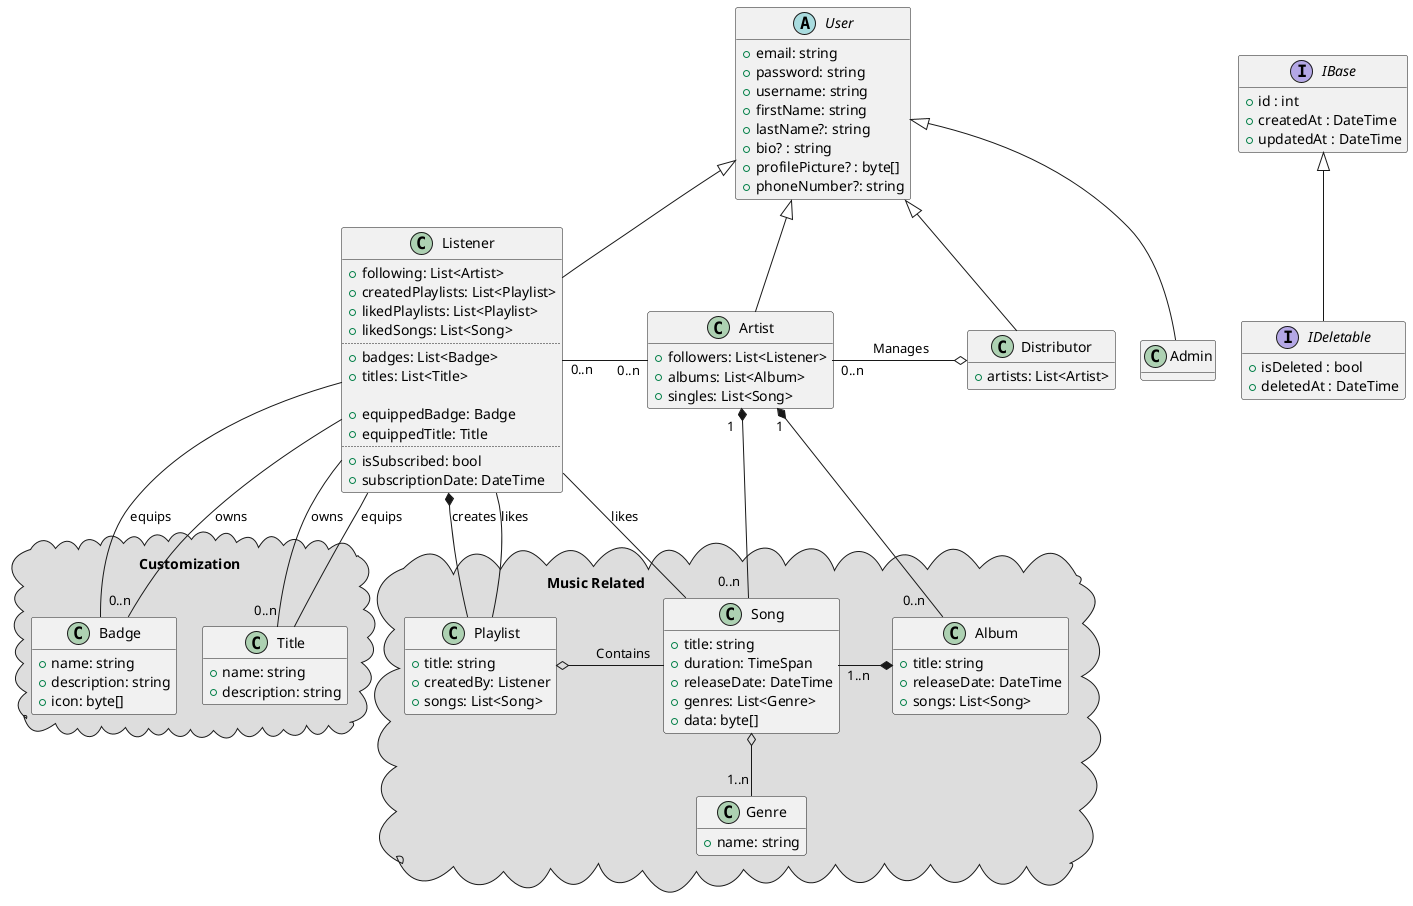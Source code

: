 @startuml Class Diagram
' top to bottom direction
' left to right direction

hide methods
skinparam nodesep 25
skinparam ranksep 25
' skinparam linetype ortho


interface IBase
{
    +id : int
    +createdAt : DateTime
    +updatedAt : DateTime
}

interface IDeletable
{
    +isDeleted : bool
    +deletedAt : DateTime
}

abstract User
{
    +email: string
    +password: string
    +username: string
    +firstName: string
    +lastName?: string
    +bio? : string
    +profilePicture? : byte[]
    +phoneNumber?: string
}

class Admin
{
}

class Listener
{
    +following: List<Artist>
    +createdPlaylists: List<Playlist>
    +likedPlaylists: List<Playlist>
    +likedSongs: List<Song>
    ..
    +badges: List<Badge>
    +titles: List<Title>

    +equippedBadge: Badge
    +equippedTitle: Title
    ..
    +isSubscribed: bool
    +subscriptionDate: DateTime
}

class Distributor
{
    +artists: List<Artist>
}

class Artist
{
    +followers: List<Listener>
    +albums: List<Album>
    +singles: List<Song>
}

package "Music Related\t\t\t\t\t\t\t\t\t\t" <<cloud>> #DDDDDD 
{

    class Album
    {
        +title: string
        +releaseDate: DateTime
        +songs: List<Song>
    }

    class Song
    {
        +title: string
        +duration: TimeSpan
        +releaseDate: DateTime
        +genres: List<Genre>
        +data: byte[]
    }

    class Playlist
    {
        +title: string
        +createdBy: Listener
        +songs: List<Song>
    }

    class Genre
    {
        +name: string
    }
}

package "Customization\n\n" <<cloud>> #DDDDDD 
{
    class Badge
    {
        +name: string
        +description: string
        +icon: byte[]
    }

    class Title
    {
        +name: string
        +description: string
    }
}

IBase <|-- IDeletable
' IDeletable <|--r Playlist
' IDeletable <|--r User
' IDeletable <|--r Album
' IDeletable <|--r Song

User <|-- Admin
User <|-- Listener
User <|-- Artist
User <|-- Distributor

Artist "0..n" --l "0..n" Listener : "\t\t"
Artist "1  " *-- "0..n  " Song
Artist "1" *-- "0..n   " Album

Distributor o--l "0..n" Artist : "\tManages\t"

Album *-l "1..n" Song : "\t"

Playlist o-r Song: "\tContains\t"
' Playlist -left[hidden]- Title
' Title -left[hidden]- Badge

Listener *--d Playlist : "creates"
Listener -- Playlist : "likes"
Listener -- Song : "likes"

Listener -- Badge : "equips"
Listener -- "0..n" Badge : "owns"
Listener -- Title : "equips\t\t"
Listener -- "0..n" Title : "owns"

Song o-- "1..n" Genre : "\n"


' Song "0..n" -- "0..n" Playlist : "\t\t"
' Playlist "0..n" -- "0..n" Listener : "\t\t"


@enduml